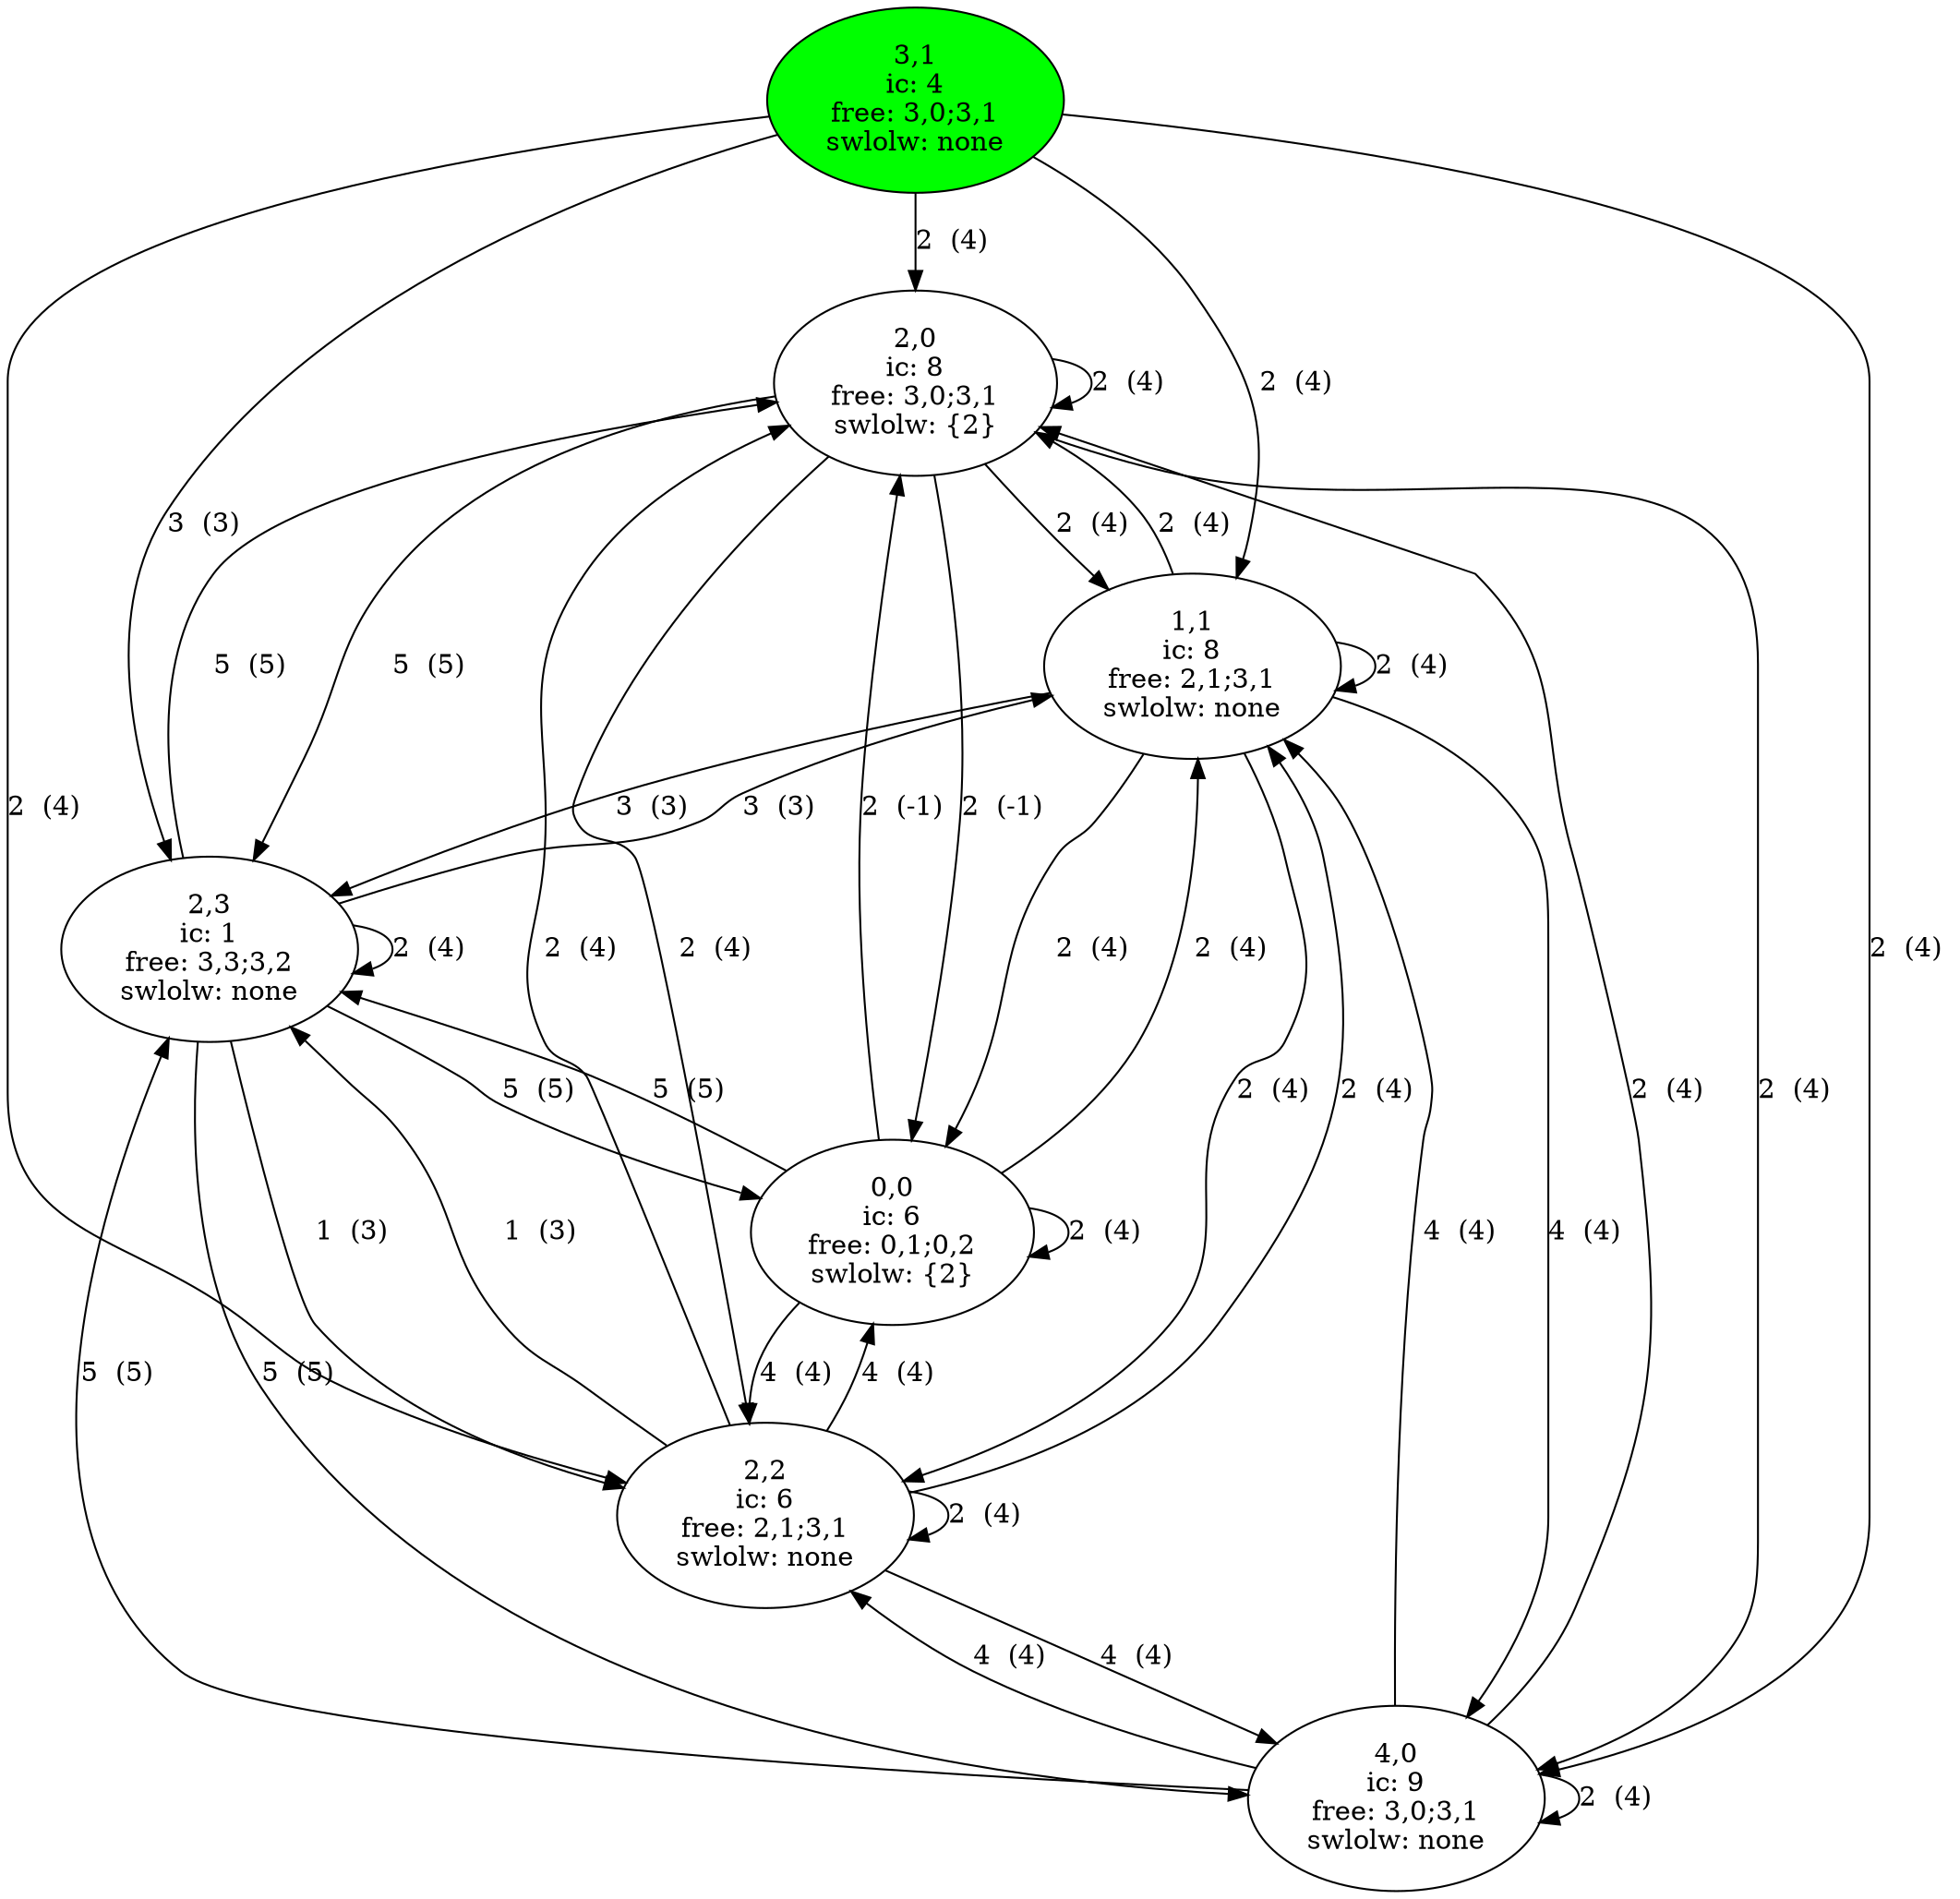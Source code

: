 digraph "example4.txt_fields" {
	compound=true
	"2_0" [label="2,0
ic: 8
free: 3,0;3,1
swlolw: {2}" pos="5.6,11.2!"]
	"1_1" [label="1,1
ic: 8
free: 2,1;3,1
swlolw: none" pos="2.8,8.399999999999999!"]
	"2_2" [label="2,2
ic: 6
free: 2,1;3,1
swlolw: none" pos="5.6,5.6!"]
	"4_0" [label="4,0
ic: 9
free: 3,0;3,1
swlolw: none" pos="11.2,11.2!"]
	"0_0" [label="0,0
ic: 6
free: 0,1;0,2
swlolw: {2}" pos="0.0,11.2!"]
	"2_3" [label="2,3
ic: 1
free: 3,3;3,2
swlolw: none" pos="5.6,2.8!"]
	"3_1" [label="3,1
ic: 4
free: 3,0;3,1
swlolw: none" fillcolor=green pos="8.399999999999999,8.399999999999999!" style=filled]
	"2_0" -> "0_0" [label="2  (-1) "]
	"2_0" -> "4_0" [label="2  (4) "]
	"2_0" -> "1_1" [label="2  (4) "]
	"2_0" -> "2_2" [label="2  (4) "]
	"2_0" -> "2_0" [label="2  (4) "]
	"2_0" -> "2_3" [label="5  (5) "]
	"1_1" -> "0_0" [label="2  (4) "]
	"1_1" -> "2_0" [label="2  (4) "]
	"1_1" -> "2_2" [label="2  (4) "]
	"1_1" -> "1_1" [label="2  (4) "]
	"1_1" -> "2_3" [label="3  (3) "]
	"1_1" -> "4_0" [label="4  (4) "]
	"2_2" -> "2_3" [label="1  (3) "]
	"2_2" -> "2_0" [label="2  (4) "]
	"2_2" -> "1_1" [label="2  (4) "]
	"2_2" -> "2_2" [label="2  (4) "]
	"2_2" -> "0_0" [label="4  (4) "]
	"2_2" -> "4_0" [label="4  (4) "]
	"4_0" -> "2_0" [label="2  (4) "]
	"4_0" -> "4_0" [label="2  (4) "]
	"4_0" -> "1_1" [label="4  (4) "]
	"4_0" -> "2_2" [label="4  (4) "]
	"4_0" -> "2_3" [label="5  (5) "]
	"0_0" -> "2_0" [label="2  (-1) "]
	"0_0" -> "1_1" [label="2  (4) "]
	"0_0" -> "0_0" [label="2  (4) "]
	"0_0" -> "2_2" [label="4  (4) "]
	"0_0" -> "2_3" [label="5  (5) "]
	"2_3" -> "2_2" [label="1  (3) "]
	"2_3" -> "2_3" [label="2  (4) "]
	"2_3" -> "1_1" [label="3  (3) "]
	"2_3" -> "0_0" [label="5  (5) "]
	"2_3" -> "2_0" [label="5  (5) "]
	"2_3" -> "4_0" [label="5  (5) "]
	"3_1" -> "2_0" [label="2  (4) "]
	"3_1" -> "4_0" [label="2  (4) "]
	"3_1" -> "1_1" [label="2  (4) "]
	"3_1" -> "2_2" [label="2  (4) "]
	"3_1" -> "2_3" [label="3  (3) "]
}
